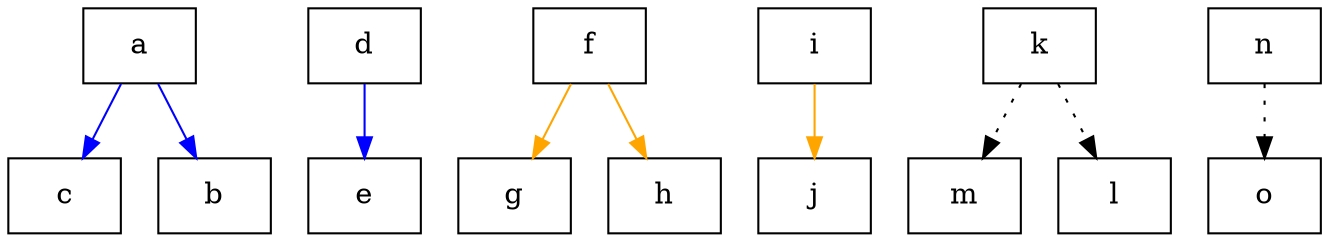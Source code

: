 digraph family_tree {
  personhash0cc175b9c0f1b6a831c399e269772661 [label="a", shape="box"];
  personhash4a8a08f09d37b73795649038408b5f33 [label="c", shape="box"];
  personhash92eb5ffee6ae2fec3ad71c777531578f [label="b", shape="box"];
  personhashe1671797c52e15f763380b45e841ec32 [label="e", shape="box"];
  personhash8277e0910d750195b448797616e091ad [label="d", shape="box"];
  personhashb2f5ff47436671b6e533d8dc3614845d [label="g", shape="box"];
  personhash8fa14cdd754f91cc6554c9e71929cce7 [label="f", shape="box"];
  personhash865c0c0b4ab0e063e5caa3387c1a8741 [label="i", shape="box"];
  personhash2510c39011c5be704182423e3a695e91 [label="h", shape="box"];
  personhash8ce4b16b22b58894aa86c421e8759df3 [label="k", shape="box"];
  personhash363b122c528f54df4a0446b6bab05515 [label="j", shape="box"];
  personhash6f8f57715090da2632453988d9a1501b [label="m", shape="box"];
  personhash2db95e8e1a9267b7a1188556b2013b33 [label="l", shape="box"];
  personhashd95679752134a2d9eb61dbd7b91c4bcc [label="o", shape="box"];
  personhash7b8b965ad4bca0e41ab51de7b31363a1 [label="n", shape="box"];


  personhash0cc175b9c0f1b6a831c399e269772661 -> personhash92eb5ffee6ae2fec3ad71c777531578f [color=blue];
  personhash0cc175b9c0f1b6a831c399e269772661 -> personhash4a8a08f09d37b73795649038408b5f33 [color=blue];
  personhash8277e0910d750195b448797616e091ad -> personhashe1671797c52e15f763380b45e841ec32 [color=blue];


  personhash865c0c0b4ab0e063e5caa3387c1a8741 -> personhash363b122c528f54df4a0446b6bab05515 [color=orange];
  personhash8fa14cdd754f91cc6554c9e71929cce7 -> personhashb2f5ff47436671b6e533d8dc3614845d [color=orange];
  personhash8fa14cdd754f91cc6554c9e71929cce7 -> personhash2510c39011c5be704182423e3a695e91 [color=orange];


  personhash8ce4b16b22b58894aa86c421e8759df3 -> personhash2db95e8e1a9267b7a1188556b2013b33 [style="dotted"];
  personhash8ce4b16b22b58894aa86c421e8759df3 -> personhash6f8f57715090da2632453988d9a1501b [style="dotted"];
  personhash7b8b965ad4bca0e41ab51de7b31363a1 -> personhashd95679752134a2d9eb61dbd7b91c4bcc [style="dotted"];

}
